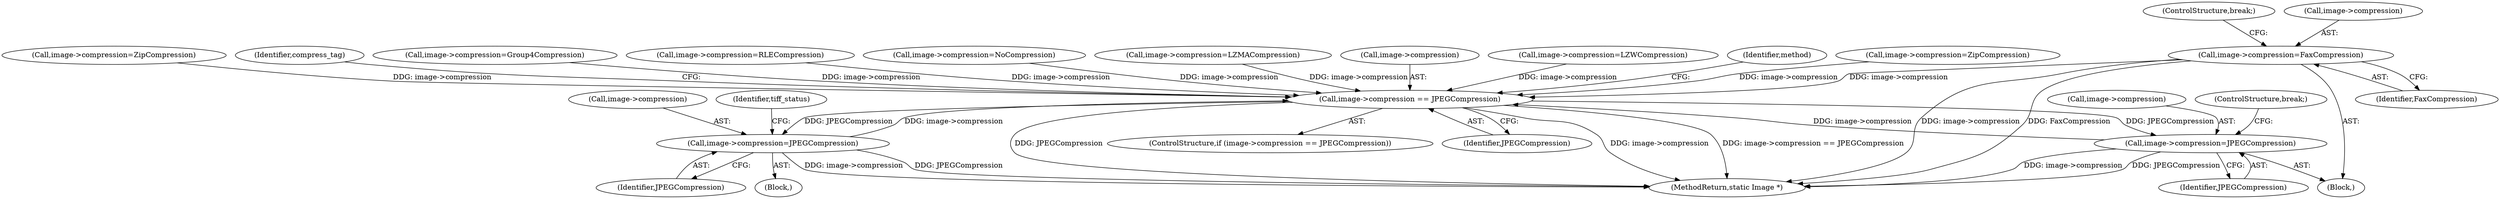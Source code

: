 digraph "0_ImageMagick_c073a7712d82476b5fbee74856c46b88af9c3175@pointer" {
"1001010" [label="(Call,image->compression=FaxCompression)"];
"1001646" [label="(Call,image->compression == JPEGCompression)"];
"1001025" [label="(Call,image->compression=JPEGCompression)"];
"1001072" [label="(Call,image->compression=JPEGCompression)"];
"1001100" [label="(Call,image->compression=ZipCompression)"];
"1001646" [label="(Call,image->compression == JPEGCompression)"];
"1001661" [label="(Identifier,compress_tag)"];
"1001017" [label="(Call,image->compression=Group4Compression)"];
"1001015" [label="(ControlStructure,break;)"];
"1001107" [label="(Call,image->compression=RLECompression)"];
"1001025" [label="(Call,image->compression=JPEGCompression)"];
"1001003" [label="(Call,image->compression=NoCompression)"];
"1003407" [label="(MethodReturn,static Image *)"];
"1001079" [label="(Call,image->compression=LZMACompression)"];
"1001077" [label="(ControlStructure,break;)"];
"1001026" [label="(Call,image->compression)"];
"1001011" [label="(Call,image->compression)"];
"1001014" [label="(Identifier,FaxCompression)"];
"1001024" [label="(Block,)"];
"1001076" [label="(Identifier,JPEGCompression)"];
"1001073" [label="(Call,image->compression)"];
"1001645" [label="(ControlStructure,if (image->compression == JPEGCompression))"];
"1001647" [label="(Call,image->compression)"];
"1001072" [label="(Call,image->compression=JPEGCompression)"];
"1001086" [label="(Call,image->compression=LZWCompression)"];
"1001036" [label="(Identifier,tiff_status)"];
"1001650" [label="(Identifier,JPEGCompression)"];
"1001029" [label="(Identifier,JPEGCompression)"];
"1001001" [label="(Block,)"];
"1001652" [label="(Identifier,method)"];
"1001093" [label="(Call,image->compression=ZipCompression)"];
"1001010" [label="(Call,image->compression=FaxCompression)"];
"1001010" -> "1001001"  [label="AST: "];
"1001010" -> "1001014"  [label="CFG: "];
"1001011" -> "1001010"  [label="AST: "];
"1001014" -> "1001010"  [label="AST: "];
"1001015" -> "1001010"  [label="CFG: "];
"1001010" -> "1003407"  [label="DDG: FaxCompression"];
"1001010" -> "1003407"  [label="DDG: image->compression"];
"1001010" -> "1001646"  [label="DDG: image->compression"];
"1001646" -> "1001645"  [label="AST: "];
"1001646" -> "1001650"  [label="CFG: "];
"1001647" -> "1001646"  [label="AST: "];
"1001650" -> "1001646"  [label="AST: "];
"1001652" -> "1001646"  [label="CFG: "];
"1001661" -> "1001646"  [label="CFG: "];
"1001646" -> "1003407"  [label="DDG: image->compression == JPEGCompression"];
"1001646" -> "1003407"  [label="DDG: JPEGCompression"];
"1001646" -> "1003407"  [label="DDG: image->compression"];
"1001646" -> "1001025"  [label="DDG: JPEGCompression"];
"1001646" -> "1001072"  [label="DDG: JPEGCompression"];
"1001025" -> "1001646"  [label="DDG: image->compression"];
"1001107" -> "1001646"  [label="DDG: image->compression"];
"1001017" -> "1001646"  [label="DDG: image->compression"];
"1001093" -> "1001646"  [label="DDG: image->compression"];
"1001100" -> "1001646"  [label="DDG: image->compression"];
"1001079" -> "1001646"  [label="DDG: image->compression"];
"1001086" -> "1001646"  [label="DDG: image->compression"];
"1001003" -> "1001646"  [label="DDG: image->compression"];
"1001072" -> "1001646"  [label="DDG: image->compression"];
"1001025" -> "1001024"  [label="AST: "];
"1001025" -> "1001029"  [label="CFG: "];
"1001026" -> "1001025"  [label="AST: "];
"1001029" -> "1001025"  [label="AST: "];
"1001036" -> "1001025"  [label="CFG: "];
"1001025" -> "1003407"  [label="DDG: image->compression"];
"1001025" -> "1003407"  [label="DDG: JPEGCompression"];
"1001072" -> "1001001"  [label="AST: "];
"1001072" -> "1001076"  [label="CFG: "];
"1001073" -> "1001072"  [label="AST: "];
"1001076" -> "1001072"  [label="AST: "];
"1001077" -> "1001072"  [label="CFG: "];
"1001072" -> "1003407"  [label="DDG: image->compression"];
"1001072" -> "1003407"  [label="DDG: JPEGCompression"];
}
